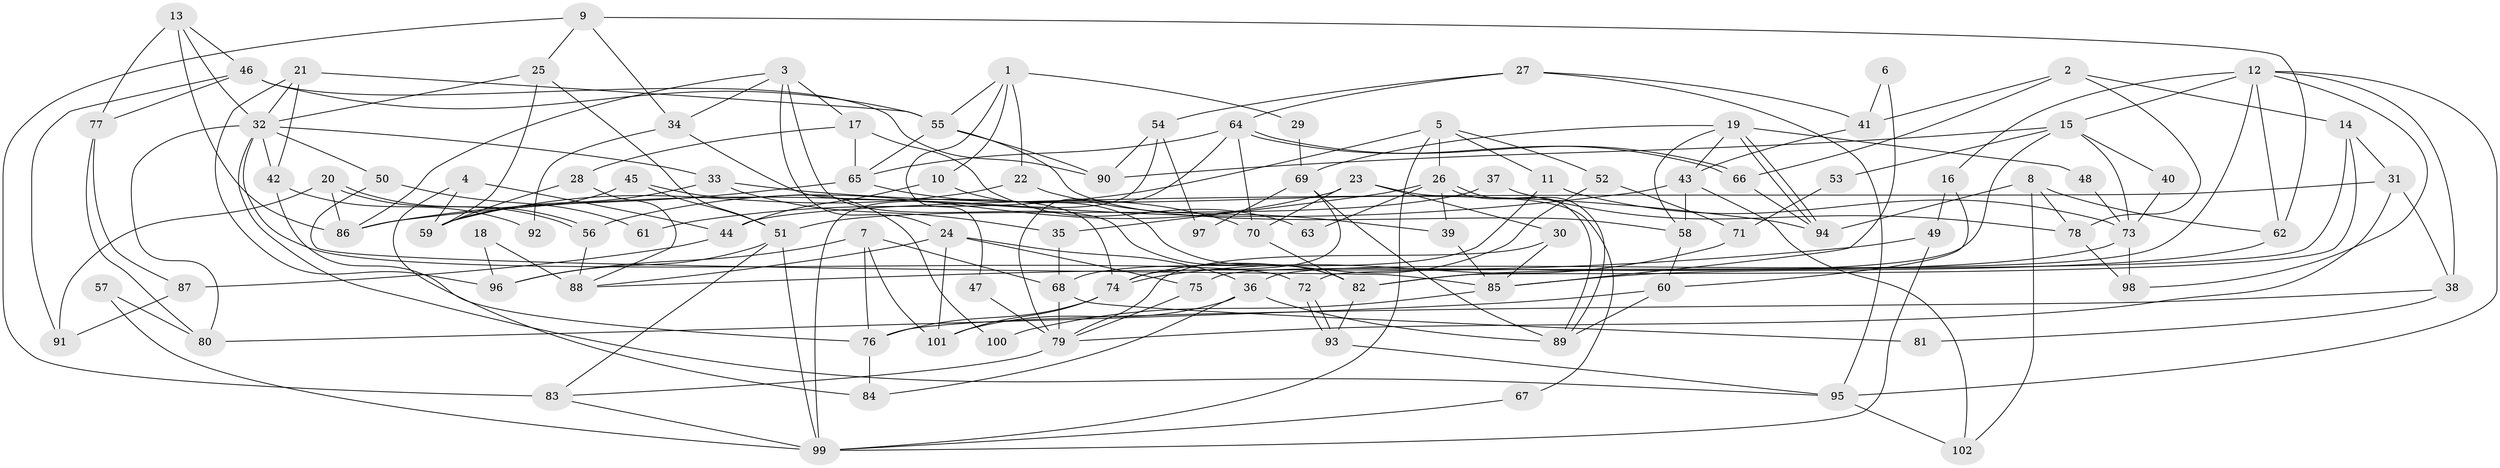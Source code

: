 // Generated by graph-tools (version 1.1) at 2025/35/03/09/25 02:35:55]
// undirected, 102 vertices, 204 edges
graph export_dot {
graph [start="1"]
  node [color=gray90,style=filled];
  1;
  2;
  3;
  4;
  5;
  6;
  7;
  8;
  9;
  10;
  11;
  12;
  13;
  14;
  15;
  16;
  17;
  18;
  19;
  20;
  21;
  22;
  23;
  24;
  25;
  26;
  27;
  28;
  29;
  30;
  31;
  32;
  33;
  34;
  35;
  36;
  37;
  38;
  39;
  40;
  41;
  42;
  43;
  44;
  45;
  46;
  47;
  48;
  49;
  50;
  51;
  52;
  53;
  54;
  55;
  56;
  57;
  58;
  59;
  60;
  61;
  62;
  63;
  64;
  65;
  66;
  67;
  68;
  69;
  70;
  71;
  72;
  73;
  74;
  75;
  76;
  77;
  78;
  79;
  80;
  81;
  82;
  83;
  84;
  85;
  86;
  87;
  88;
  89;
  90;
  91;
  92;
  93;
  94;
  95;
  96;
  97;
  98;
  99;
  100;
  101;
  102;
  1 -- 55;
  1 -- 22;
  1 -- 10;
  1 -- 29;
  1 -- 47;
  2 -- 41;
  2 -- 14;
  2 -- 66;
  2 -- 78;
  3 -- 86;
  3 -- 82;
  3 -- 17;
  3 -- 24;
  3 -- 34;
  4 -- 59;
  4 -- 84;
  4 -- 44;
  5 -- 11;
  5 -- 99;
  5 -- 26;
  5 -- 52;
  5 -- 61;
  6 -- 41;
  6 -- 85;
  7 -- 101;
  7 -- 76;
  7 -- 68;
  7 -- 96;
  8 -- 94;
  8 -- 102;
  8 -- 62;
  8 -- 78;
  9 -- 62;
  9 -- 25;
  9 -- 34;
  9 -- 83;
  10 -- 82;
  10 -- 44;
  11 -- 68;
  11 -- 73;
  12 -- 15;
  12 -- 36;
  12 -- 16;
  12 -- 38;
  12 -- 62;
  12 -- 95;
  12 -- 98;
  13 -- 32;
  13 -- 77;
  13 -- 46;
  13 -- 86;
  14 -- 31;
  14 -- 72;
  14 -- 82;
  15 -- 73;
  15 -- 90;
  15 -- 40;
  15 -- 53;
  15 -- 75;
  16 -- 60;
  16 -- 49;
  17 -- 65;
  17 -- 28;
  17 -- 63;
  18 -- 96;
  18 -- 88;
  19 -- 94;
  19 -- 94;
  19 -- 69;
  19 -- 43;
  19 -- 48;
  19 -- 58;
  20 -- 86;
  20 -- 56;
  20 -- 56;
  20 -- 91;
  21 -- 32;
  21 -- 55;
  21 -- 42;
  21 -- 96;
  22 -- 39;
  22 -- 59;
  23 -- 70;
  23 -- 56;
  23 -- 30;
  23 -- 67;
  24 -- 88;
  24 -- 36;
  24 -- 75;
  24 -- 101;
  25 -- 32;
  25 -- 51;
  25 -- 59;
  26 -- 89;
  26 -- 89;
  26 -- 35;
  26 -- 39;
  26 -- 63;
  27 -- 54;
  27 -- 64;
  27 -- 41;
  27 -- 95;
  28 -- 59;
  28 -- 88;
  29 -- 69;
  30 -- 79;
  30 -- 85;
  31 -- 44;
  31 -- 79;
  31 -- 38;
  32 -- 95;
  32 -- 33;
  32 -- 42;
  32 -- 50;
  32 -- 72;
  32 -- 80;
  33 -- 35;
  33 -- 94;
  33 -- 59;
  34 -- 74;
  34 -- 92;
  35 -- 68;
  36 -- 101;
  36 -- 84;
  36 -- 89;
  37 -- 51;
  37 -- 78;
  38 -- 76;
  38 -- 81;
  39 -- 85;
  40 -- 73;
  41 -- 43;
  42 -- 76;
  42 -- 92;
  43 -- 58;
  43 -- 86;
  43 -- 102;
  44 -- 87;
  45 -- 51;
  45 -- 59;
  45 -- 100;
  46 -- 91;
  46 -- 55;
  46 -- 77;
  46 -- 90;
  47 -- 79;
  48 -- 73;
  49 -- 99;
  49 -- 88;
  50 -- 85;
  50 -- 61;
  51 -- 83;
  51 -- 96;
  51 -- 99;
  52 -- 74;
  52 -- 71;
  53 -- 71;
  54 -- 99;
  54 -- 90;
  54 -- 97;
  55 -- 65;
  55 -- 58;
  55 -- 90;
  56 -- 88;
  57 -- 80;
  57 -- 99;
  58 -- 60;
  60 -- 89;
  60 -- 80;
  62 -- 85;
  64 -- 65;
  64 -- 66;
  64 -- 66;
  64 -- 70;
  64 -- 79;
  65 -- 86;
  65 -- 70;
  66 -- 94;
  67 -- 99;
  68 -- 79;
  68 -- 81;
  69 -- 74;
  69 -- 89;
  69 -- 97;
  70 -- 82;
  71 -- 74;
  72 -- 93;
  72 -- 93;
  73 -- 98;
  73 -- 82;
  74 -- 76;
  74 -- 101;
  75 -- 79;
  76 -- 84;
  77 -- 80;
  77 -- 87;
  78 -- 98;
  79 -- 83;
  82 -- 93;
  83 -- 99;
  85 -- 100;
  87 -- 91;
  93 -- 95;
  95 -- 102;
}
